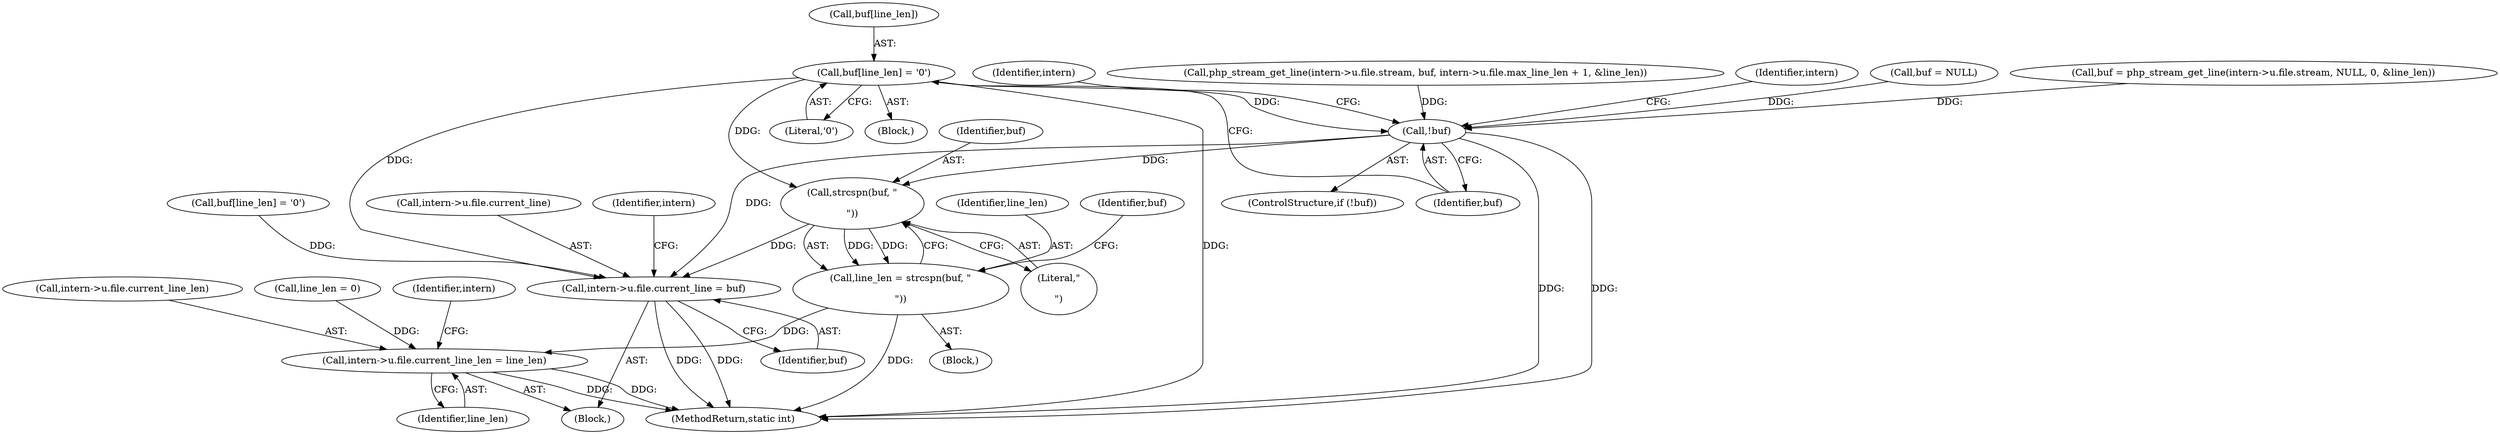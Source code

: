 digraph "0_php-src_7245bff300d3fa8bacbef7897ff080a6f1c23eba?w=1_49@array" {
"1000205" [label="(Call,buf[line_len] = '\0')"];
"1000227" [label="(Call,!buf)"];
"1000260" [label="(Call,strcspn(buf, \"\r\n\"))"];
"1000258" [label="(Call,line_len = strcspn(buf, \"\r\n\"))"];
"1000277" [label="(Call,intern->u.file.current_line_len = line_len)"];
"1000268" [label="(Call,intern->u.file.current_line = buf)"];
"1000290" [label="(Identifier,intern)"];
"1000268" [label="(Call,intern->u.file.current_line = buf)"];
"1000277" [label="(Call,intern->u.file.current_line_len = line_len)"];
"1000209" [label="(Literal,'\0')"];
"1000278" [label="(Call,intern->u.file.current_line_len)"];
"1000212" [label="(Call,buf = php_stream_get_line(intern->u.file.stream, NULL, 0, &line_len))"];
"1000285" [label="(Identifier,line_len)"];
"1000265" [label="(Identifier,buf)"];
"1000257" [label="(Block,)"];
"1000258" [label="(Call,line_len = strcspn(buf, \"\r\n\"))"];
"1000234" [label="(Identifier,intern)"];
"1000206" [label="(Call,buf[line_len])"];
"1000204" [label="(Block,)"];
"1000250" [label="(Block,)"];
"1000176" [label="(Call,php_stream_get_line(intern->u.file.stream, buf, intern->u.file.max_line_len + 1, &line_len))"];
"1000269" [label="(Call,intern->u.file.current_line)"];
"1000226" [label="(ControlStructure,if (!buf))"];
"1000261" [label="(Identifier,buf)"];
"1000297" [label="(MethodReturn,static int)"];
"1000281" [label="(Identifier,intern)"];
"1000108" [label="(Call,line_len = 0)"];
"1000227" [label="(Call,!buf)"];
"1000276" [label="(Identifier,buf)"];
"1000259" [label="(Identifier,line_len)"];
"1000263" [label="(Call,buf[line_len] = '\0')"];
"1000254" [label="(Identifier,intern)"];
"1000205" [label="(Call,buf[line_len] = '\0')"];
"1000260" [label="(Call,strcspn(buf, \"\r\n\"))"];
"1000200" [label="(Call,buf = NULL)"];
"1000262" [label="(Literal,\"\r\n\")"];
"1000228" [label="(Identifier,buf)"];
"1000205" -> "1000204"  [label="AST: "];
"1000205" -> "1000209"  [label="CFG: "];
"1000206" -> "1000205"  [label="AST: "];
"1000209" -> "1000205"  [label="AST: "];
"1000228" -> "1000205"  [label="CFG: "];
"1000205" -> "1000297"  [label="DDG: "];
"1000205" -> "1000227"  [label="DDG: "];
"1000205" -> "1000260"  [label="DDG: "];
"1000205" -> "1000268"  [label="DDG: "];
"1000227" -> "1000226"  [label="AST: "];
"1000227" -> "1000228"  [label="CFG: "];
"1000228" -> "1000227"  [label="AST: "];
"1000234" -> "1000227"  [label="CFG: "];
"1000254" -> "1000227"  [label="CFG: "];
"1000227" -> "1000297"  [label="DDG: "];
"1000227" -> "1000297"  [label="DDG: "];
"1000200" -> "1000227"  [label="DDG: "];
"1000176" -> "1000227"  [label="DDG: "];
"1000212" -> "1000227"  [label="DDG: "];
"1000227" -> "1000260"  [label="DDG: "];
"1000227" -> "1000268"  [label="DDG: "];
"1000260" -> "1000258"  [label="AST: "];
"1000260" -> "1000262"  [label="CFG: "];
"1000261" -> "1000260"  [label="AST: "];
"1000262" -> "1000260"  [label="AST: "];
"1000258" -> "1000260"  [label="CFG: "];
"1000260" -> "1000258"  [label="DDG: "];
"1000260" -> "1000258"  [label="DDG: "];
"1000260" -> "1000268"  [label="DDG: "];
"1000258" -> "1000257"  [label="AST: "];
"1000259" -> "1000258"  [label="AST: "];
"1000265" -> "1000258"  [label="CFG: "];
"1000258" -> "1000297"  [label="DDG: "];
"1000258" -> "1000277"  [label="DDG: "];
"1000277" -> "1000250"  [label="AST: "];
"1000277" -> "1000285"  [label="CFG: "];
"1000278" -> "1000277"  [label="AST: "];
"1000285" -> "1000277"  [label="AST: "];
"1000290" -> "1000277"  [label="CFG: "];
"1000277" -> "1000297"  [label="DDG: "];
"1000277" -> "1000297"  [label="DDG: "];
"1000108" -> "1000277"  [label="DDG: "];
"1000268" -> "1000250"  [label="AST: "];
"1000268" -> "1000276"  [label="CFG: "];
"1000269" -> "1000268"  [label="AST: "];
"1000276" -> "1000268"  [label="AST: "];
"1000281" -> "1000268"  [label="CFG: "];
"1000268" -> "1000297"  [label="DDG: "];
"1000268" -> "1000297"  [label="DDG: "];
"1000263" -> "1000268"  [label="DDG: "];
}
